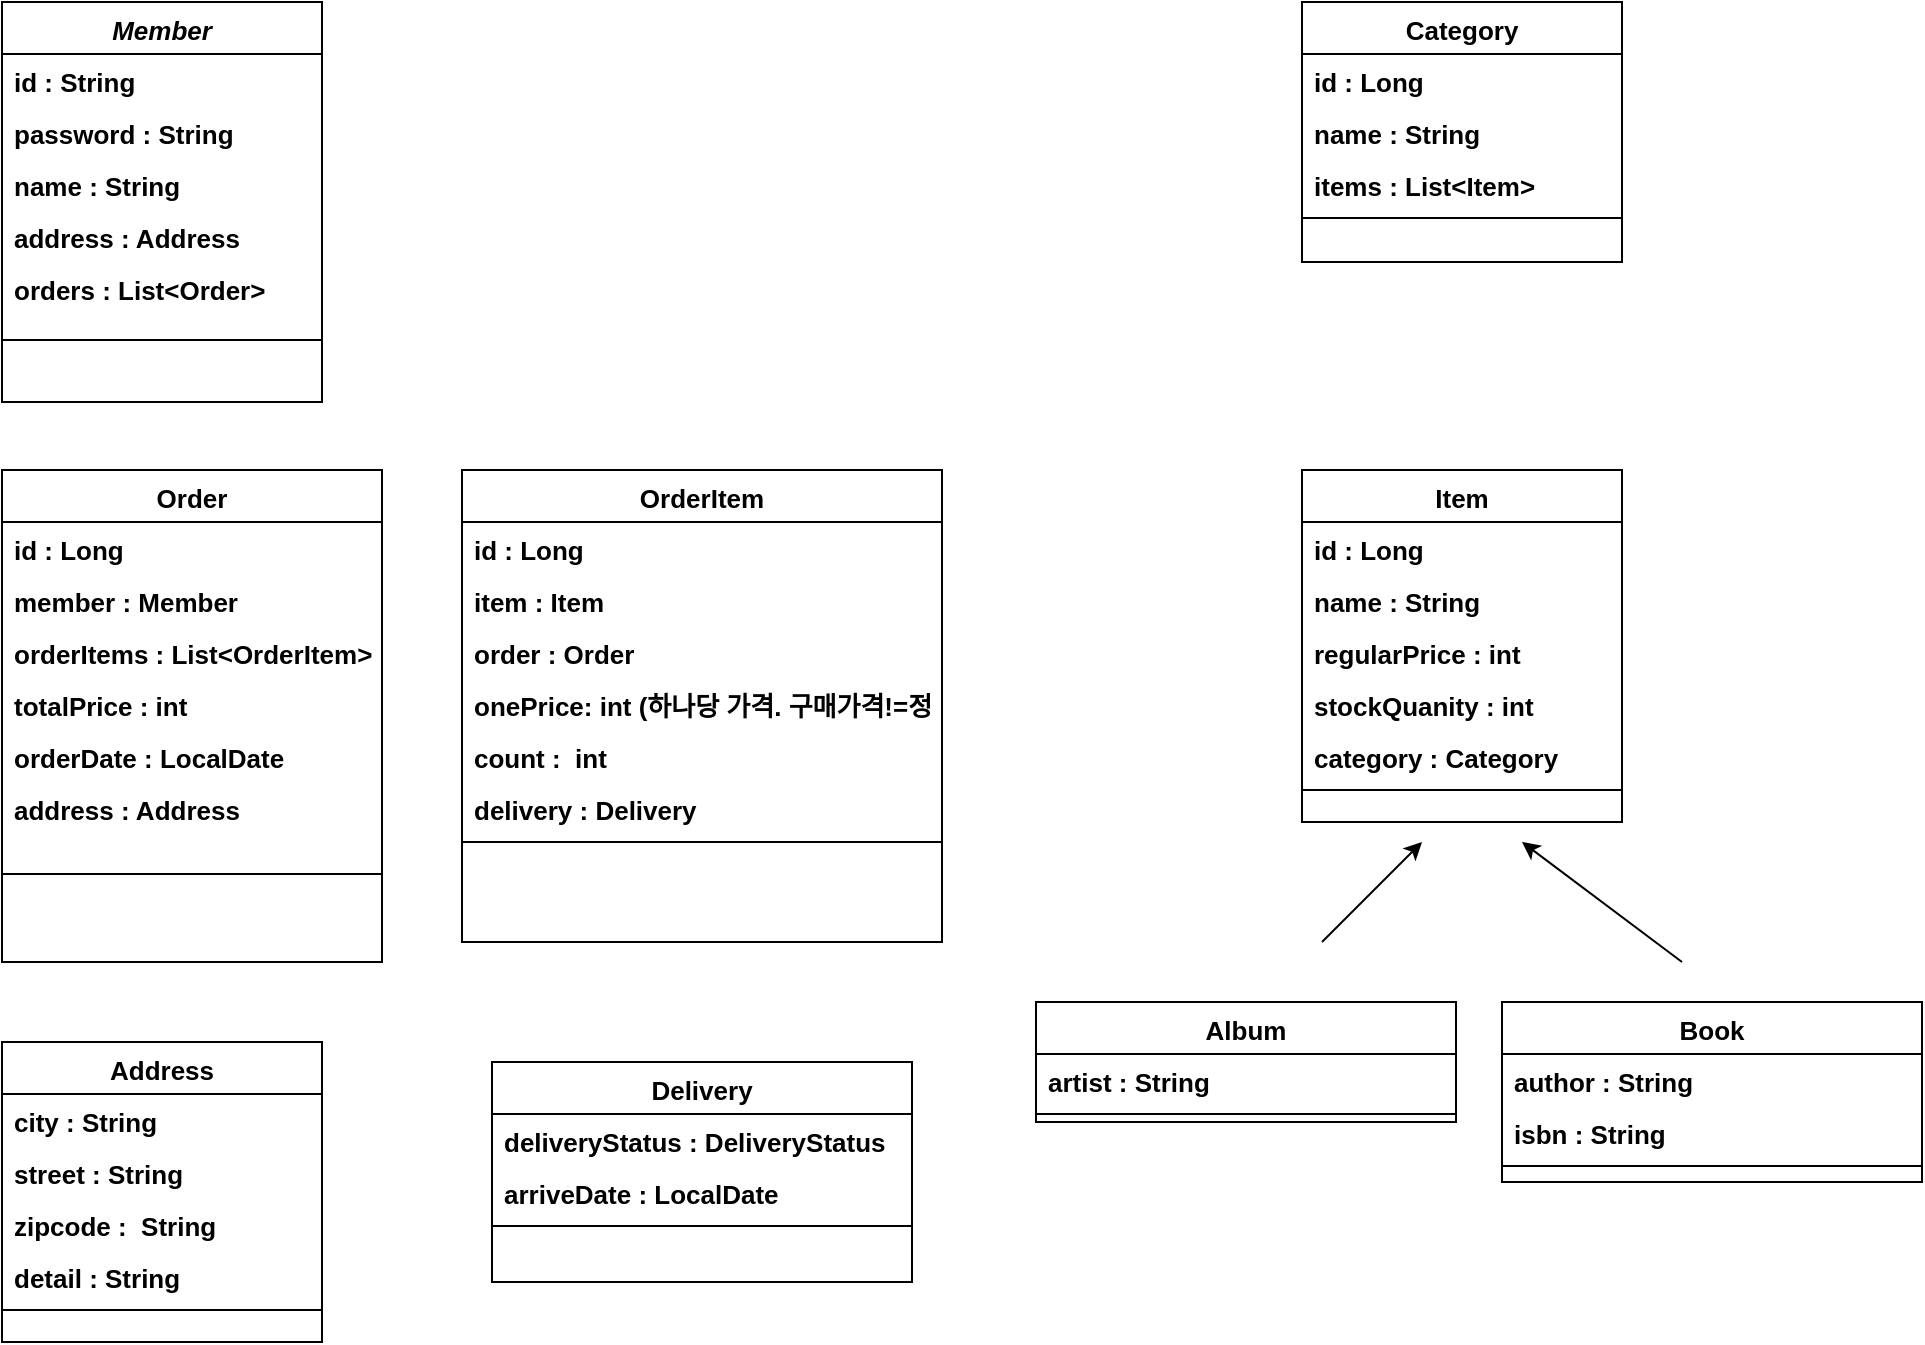 <mxfile version="24.7.17">
  <diagram id="C5RBs43oDa-KdzZeNtuy" name="Page-1">
    <mxGraphModel dx="1114" dy="558" grid="1" gridSize="10" guides="1" tooltips="1" connect="1" arrows="1" fold="1" page="1" pageScale="1" pageWidth="827" pageHeight="1169" math="0" shadow="0">
      <root>
        <mxCell id="WIyWlLk6GJQsqaUBKTNV-0" />
        <mxCell id="WIyWlLk6GJQsqaUBKTNV-1" parent="WIyWlLk6GJQsqaUBKTNV-0" />
        <mxCell id="zkfFHV4jXpPFQw0GAbJ--0" value="Member" style="swimlane;fontStyle=3;align=center;verticalAlign=top;childLayout=stackLayout;horizontal=1;startSize=26;horizontalStack=0;resizeParent=1;resizeLast=0;collapsible=1;marginBottom=0;rounded=0;shadow=0;strokeWidth=1;fontSize=13;" parent="WIyWlLk6GJQsqaUBKTNV-1" vertex="1">
          <mxGeometry x="100" y="100" width="160" height="200" as="geometry">
            <mxRectangle x="230" y="140" width="160" height="26" as="alternateBounds" />
          </mxGeometry>
        </mxCell>
        <mxCell id="zkfFHV4jXpPFQw0GAbJ--1" value="id : String" style="text;align=left;verticalAlign=top;spacingLeft=4;spacingRight=4;overflow=hidden;rotatable=0;points=[[0,0.5],[1,0.5]];portConstraint=eastwest;fontStyle=1;fontSize=13;" parent="zkfFHV4jXpPFQw0GAbJ--0" vertex="1">
          <mxGeometry y="26" width="160" height="26" as="geometry" />
        </mxCell>
        <mxCell id="zkfFHV4jXpPFQw0GAbJ--2" value="password : String" style="text;align=left;verticalAlign=top;spacingLeft=4;spacingRight=4;overflow=hidden;rotatable=0;points=[[0,0.5],[1,0.5]];portConstraint=eastwest;rounded=0;shadow=0;html=0;fontStyle=1;fontSize=13;" parent="zkfFHV4jXpPFQw0GAbJ--0" vertex="1">
          <mxGeometry y="52" width="160" height="26" as="geometry" />
        </mxCell>
        <mxCell id="Y3ihTMyihKdmrTDdgoXS-74" value="name : String" style="text;align=left;verticalAlign=top;spacingLeft=4;spacingRight=4;overflow=hidden;rotatable=0;points=[[0,0.5],[1,0.5]];portConstraint=eastwest;rounded=0;shadow=0;html=0;fontStyle=1;fontSize=13;" parent="zkfFHV4jXpPFQw0GAbJ--0" vertex="1">
          <mxGeometry y="78" width="160" height="26" as="geometry" />
        </mxCell>
        <mxCell id="NUvqkogsnVsoexLEb71k-3" value="address : Address" style="text;align=left;verticalAlign=top;spacingLeft=4;spacingRight=4;overflow=hidden;rotatable=0;points=[[0,0.5],[1,0.5]];portConstraint=eastwest;rounded=0;shadow=0;html=0;fontStyle=1;fontSize=13;" parent="zkfFHV4jXpPFQw0GAbJ--0" vertex="1">
          <mxGeometry y="104" width="160" height="26" as="geometry" />
        </mxCell>
        <mxCell id="Y3ihTMyihKdmrTDdgoXS-1" value="orders : List&lt;Order&gt;" style="text;align=left;verticalAlign=top;spacingLeft=4;spacingRight=4;overflow=hidden;rotatable=0;points=[[0,0.5],[1,0.5]];portConstraint=eastwest;rounded=0;shadow=0;html=0;fontStyle=1;fontSize=13;" parent="zkfFHV4jXpPFQw0GAbJ--0" vertex="1">
          <mxGeometry y="130" width="160" height="26" as="geometry" />
        </mxCell>
        <mxCell id="Y3ihTMyihKdmrTDdgoXS-3" value="&#xa;" style="text;align=left;verticalAlign=top;spacingLeft=4;spacingRight=4;overflow=hidden;rotatable=0;points=[[0,0.5],[1,0.5]];portConstraint=eastwest;rounded=0;shadow=0;html=0;fontStyle=1;fontSize=13;" parent="zkfFHV4jXpPFQw0GAbJ--0" vertex="1">
          <mxGeometry y="156" width="160" height="6" as="geometry" />
        </mxCell>
        <mxCell id="zkfFHV4jXpPFQw0GAbJ--4" value="" style="line;html=1;strokeWidth=1;align=left;verticalAlign=middle;spacingTop=-1;spacingLeft=3;spacingRight=3;rotatable=0;labelPosition=right;points=[];portConstraint=eastwest;fontStyle=1;fontSize=13;" parent="zkfFHV4jXpPFQw0GAbJ--0" vertex="1">
          <mxGeometry y="162" width="160" height="14" as="geometry" />
        </mxCell>
        <mxCell id="zkfFHV4jXpPFQw0GAbJ--17" value="Order" style="swimlane;fontStyle=1;align=center;verticalAlign=top;childLayout=stackLayout;horizontal=1;startSize=26;horizontalStack=0;resizeParent=1;resizeLast=0;collapsible=1;marginBottom=0;rounded=0;shadow=0;strokeWidth=1;fontSize=13;" parent="WIyWlLk6GJQsqaUBKTNV-1" vertex="1">
          <mxGeometry x="100" y="334" width="190" height="246" as="geometry">
            <mxRectangle x="550" y="140" width="160" height="26" as="alternateBounds" />
          </mxGeometry>
        </mxCell>
        <mxCell id="zkfFHV4jXpPFQw0GAbJ--18" value="id : Long" style="text;align=left;verticalAlign=top;spacingLeft=4;spacingRight=4;overflow=hidden;rotatable=0;points=[[0,0.5],[1,0.5]];portConstraint=eastwest;fontStyle=1;fontSize=13;" parent="zkfFHV4jXpPFQw0GAbJ--17" vertex="1">
          <mxGeometry y="26" width="190" height="26" as="geometry" />
        </mxCell>
        <mxCell id="zkfFHV4jXpPFQw0GAbJ--19" value="member : Member" style="text;align=left;verticalAlign=top;spacingLeft=4;spacingRight=4;overflow=hidden;rotatable=0;points=[[0,0.5],[1,0.5]];portConstraint=eastwest;rounded=0;shadow=0;html=0;fontStyle=1;fontSize=13;" parent="zkfFHV4jXpPFQw0GAbJ--17" vertex="1">
          <mxGeometry y="52" width="190" height="26" as="geometry" />
        </mxCell>
        <mxCell id="zkfFHV4jXpPFQw0GAbJ--20" value="orderItems : List&lt;OrderItem&gt;" style="text;align=left;verticalAlign=top;spacingLeft=4;spacingRight=4;overflow=hidden;rotatable=0;points=[[0,0.5],[1,0.5]];portConstraint=eastwest;rounded=0;shadow=0;html=0;fontStyle=1;fontSize=13;" parent="zkfFHV4jXpPFQw0GAbJ--17" vertex="1">
          <mxGeometry y="78" width="190" height="26" as="geometry" />
        </mxCell>
        <mxCell id="Y3ihTMyihKdmrTDdgoXS-15" value="totalPrice : int" style="text;align=left;verticalAlign=top;spacingLeft=4;spacingRight=4;overflow=hidden;rotatable=0;points=[[0,0.5],[1,0.5]];portConstraint=eastwest;rounded=0;shadow=0;html=0;fontStyle=1;fontSize=13;" parent="zkfFHV4jXpPFQw0GAbJ--17" vertex="1">
          <mxGeometry y="104" width="190" height="26" as="geometry" />
        </mxCell>
        <mxCell id="zkfFHV4jXpPFQw0GAbJ--22" value="orderDate : LocalDate" style="text;align=left;verticalAlign=top;spacingLeft=4;spacingRight=4;overflow=hidden;rotatable=0;points=[[0,0.5],[1,0.5]];portConstraint=eastwest;rounded=0;shadow=0;html=0;fontStyle=1;fontSize=13;" parent="zkfFHV4jXpPFQw0GAbJ--17" vertex="1">
          <mxGeometry y="130" width="190" height="26" as="geometry" />
        </mxCell>
        <mxCell id="NUvqkogsnVsoexLEb71k-6" value="address : Address" style="text;align=left;verticalAlign=top;spacingLeft=4;spacingRight=4;overflow=hidden;rotatable=0;points=[[0,0.5],[1,0.5]];portConstraint=eastwest;rounded=0;shadow=0;html=0;fontStyle=1;fontSize=13;" parent="zkfFHV4jXpPFQw0GAbJ--17" vertex="1">
          <mxGeometry y="156" width="190" height="26" as="geometry" />
        </mxCell>
        <mxCell id="zkfFHV4jXpPFQw0GAbJ--23" value="" style="line;html=1;strokeWidth=1;align=left;verticalAlign=middle;spacingTop=-1;spacingLeft=3;spacingRight=3;rotatable=0;labelPosition=right;points=[];portConstraint=eastwest;fontStyle=1;fontSize=13;" parent="zkfFHV4jXpPFQw0GAbJ--17" vertex="1">
          <mxGeometry y="182" width="190" height="40" as="geometry" />
        </mxCell>
        <mxCell id="Y3ihTMyihKdmrTDdgoXS-6" value="OrderItem" style="swimlane;fontStyle=1;align=center;verticalAlign=top;childLayout=stackLayout;horizontal=1;startSize=26;horizontalStack=0;resizeParent=1;resizeLast=0;collapsible=1;marginBottom=0;rounded=0;shadow=0;strokeWidth=1;fontSize=13;" parent="WIyWlLk6GJQsqaUBKTNV-1" vertex="1">
          <mxGeometry x="330" y="334" width="240" height="236" as="geometry">
            <mxRectangle x="550" y="140" width="160" height="26" as="alternateBounds" />
          </mxGeometry>
        </mxCell>
        <mxCell id="Y3ihTMyihKdmrTDdgoXS-7" value="id : Long" style="text;align=left;verticalAlign=top;spacingLeft=4;spacingRight=4;overflow=hidden;rotatable=0;points=[[0,0.5],[1,0.5]];portConstraint=eastwest;fontStyle=1;fontSize=13;" parent="Y3ihTMyihKdmrTDdgoXS-6" vertex="1">
          <mxGeometry y="26" width="240" height="26" as="geometry" />
        </mxCell>
        <mxCell id="Y3ihTMyihKdmrTDdgoXS-8" value="item : Item" style="text;align=left;verticalAlign=top;spacingLeft=4;spacingRight=4;overflow=hidden;rotatable=0;points=[[0,0.5],[1,0.5]];portConstraint=eastwest;rounded=0;shadow=0;html=0;fontStyle=1;fontSize=13;" parent="Y3ihTMyihKdmrTDdgoXS-6" vertex="1">
          <mxGeometry y="52" width="240" height="26" as="geometry" />
        </mxCell>
        <mxCell id="Y3ihTMyihKdmrTDdgoXS-9" value="order : Order" style="text;align=left;verticalAlign=top;spacingLeft=4;spacingRight=4;overflow=hidden;rotatable=0;points=[[0,0.5],[1,0.5]];portConstraint=eastwest;rounded=0;shadow=0;html=0;fontStyle=1;fontSize=13;" parent="Y3ihTMyihKdmrTDdgoXS-6" vertex="1">
          <mxGeometry y="78" width="240" height="26" as="geometry" />
        </mxCell>
        <mxCell id="Y3ihTMyihKdmrTDdgoXS-11" value="onePrice: int (하나당 가격. 구매가격!=정가,)" style="text;align=left;verticalAlign=top;spacingLeft=4;spacingRight=4;overflow=hidden;rotatable=0;points=[[0,0.5],[1,0.5]];portConstraint=eastwest;rounded=0;shadow=0;html=0;fontStyle=1;fontSize=13;" parent="Y3ihTMyihKdmrTDdgoXS-6" vertex="1">
          <mxGeometry y="104" width="240" height="26" as="geometry" />
        </mxCell>
        <mxCell id="Y3ihTMyihKdmrTDdgoXS-12" value="count :  int" style="text;align=left;verticalAlign=top;spacingLeft=4;spacingRight=4;overflow=hidden;rotatable=0;points=[[0,0.5],[1,0.5]];portConstraint=eastwest;rounded=0;shadow=0;html=0;fontStyle=1;fontSize=13;" parent="Y3ihTMyihKdmrTDdgoXS-6" vertex="1">
          <mxGeometry y="130" width="240" height="26" as="geometry" />
        </mxCell>
        <mxCell id="dnxY_stw0GQHL3rluRus-0" value="delivery : Delivery" style="text;align=left;verticalAlign=top;spacingLeft=4;spacingRight=4;overflow=hidden;rotatable=0;points=[[0,0.5],[1,0.5]];portConstraint=eastwest;rounded=0;shadow=0;html=0;fontSize=13;fontStyle=1" parent="Y3ihTMyihKdmrTDdgoXS-6" vertex="1">
          <mxGeometry y="156" width="240" height="26" as="geometry" />
        </mxCell>
        <mxCell id="Y3ihTMyihKdmrTDdgoXS-13" value="" style="line;html=1;strokeWidth=1;align=left;verticalAlign=middle;spacingTop=-1;spacingLeft=3;spacingRight=3;rotatable=0;labelPosition=right;points=[];portConstraint=eastwest;fontStyle=1;fontSize=13;" parent="Y3ihTMyihKdmrTDdgoXS-6" vertex="1">
          <mxGeometry y="182" width="240" height="8" as="geometry" />
        </mxCell>
        <mxCell id="Y3ihTMyihKdmrTDdgoXS-46" value="Item" style="swimlane;fontStyle=1;align=center;verticalAlign=top;childLayout=stackLayout;horizontal=1;startSize=26;horizontalStack=0;resizeParent=1;resizeLast=0;collapsible=1;marginBottom=0;rounded=0;shadow=0;strokeWidth=1;fontSize=13;" parent="WIyWlLk6GJQsqaUBKTNV-1" vertex="1">
          <mxGeometry x="750" y="334" width="160" height="176" as="geometry">
            <mxRectangle x="550" y="140" width="160" height="26" as="alternateBounds" />
          </mxGeometry>
        </mxCell>
        <mxCell id="Y3ihTMyihKdmrTDdgoXS-47" value="id : Long" style="text;align=left;verticalAlign=top;spacingLeft=4;spacingRight=4;overflow=hidden;rotatable=0;points=[[0,0.5],[1,0.5]];portConstraint=eastwest;fontStyle=1;fontSize=13;" parent="Y3ihTMyihKdmrTDdgoXS-46" vertex="1">
          <mxGeometry y="26" width="160" height="26" as="geometry" />
        </mxCell>
        <mxCell id="Y3ihTMyihKdmrTDdgoXS-48" value="name : String" style="text;align=left;verticalAlign=top;spacingLeft=4;spacingRight=4;overflow=hidden;rotatable=0;points=[[0,0.5],[1,0.5]];portConstraint=eastwest;rounded=0;shadow=0;html=0;fontStyle=1;fontSize=13;" parent="Y3ihTMyihKdmrTDdgoXS-46" vertex="1">
          <mxGeometry y="52" width="160" height="26" as="geometry" />
        </mxCell>
        <mxCell id="Y3ihTMyihKdmrTDdgoXS-49" value="regularPrice : int" style="text;align=left;verticalAlign=top;spacingLeft=4;spacingRight=4;overflow=hidden;rotatable=0;points=[[0,0.5],[1,0.5]];portConstraint=eastwest;rounded=0;shadow=0;html=0;fontStyle=1;fontSize=13;" parent="Y3ihTMyihKdmrTDdgoXS-46" vertex="1">
          <mxGeometry y="78" width="160" height="26" as="geometry" />
        </mxCell>
        <mxCell id="Y3ihTMyihKdmrTDdgoXS-52" value="stockQuanity : int" style="text;align=left;verticalAlign=top;spacingLeft=4;spacingRight=4;overflow=hidden;rotatable=0;points=[[0,0.5],[1,0.5]];portConstraint=eastwest;rounded=0;shadow=0;html=0;fontStyle=1;fontSize=13;" parent="Y3ihTMyihKdmrTDdgoXS-46" vertex="1">
          <mxGeometry y="104" width="160" height="26" as="geometry" />
        </mxCell>
        <mxCell id="yf7TrQUJ1zs3BwGpzPaG-16" value="category : Category" style="text;align=left;verticalAlign=top;spacingLeft=4;spacingRight=4;overflow=hidden;rotatable=0;points=[[0,0.5],[1,0.5]];portConstraint=eastwest;rounded=0;shadow=0;html=0;fontStyle=1;fontSize=13;" parent="Y3ihTMyihKdmrTDdgoXS-46" vertex="1">
          <mxGeometry y="130" width="160" height="26" as="geometry" />
        </mxCell>
        <mxCell id="Y3ihTMyihKdmrTDdgoXS-53" value="" style="line;html=1;strokeWidth=1;align=left;verticalAlign=middle;spacingTop=-1;spacingLeft=3;spacingRight=3;rotatable=0;labelPosition=right;points=[];portConstraint=eastwest;fontStyle=1;fontSize=13;" parent="Y3ihTMyihKdmrTDdgoXS-46" vertex="1">
          <mxGeometry y="156" width="160" height="8" as="geometry" />
        </mxCell>
        <mxCell id="yf7TrQUJ1zs3BwGpzPaG-0" value="Address" style="swimlane;fontStyle=1;align=center;verticalAlign=top;childLayout=stackLayout;horizontal=1;startSize=26;horizontalStack=0;resizeParent=1;resizeLast=0;collapsible=1;marginBottom=0;rounded=0;shadow=0;strokeWidth=1;fontSize=13;" parent="WIyWlLk6GJQsqaUBKTNV-1" vertex="1">
          <mxGeometry x="100" y="620" width="160" height="150" as="geometry">
            <mxRectangle x="550" y="140" width="160" height="26" as="alternateBounds" />
          </mxGeometry>
        </mxCell>
        <mxCell id="yf7TrQUJ1zs3BwGpzPaG-1" value="city : String" style="text;align=left;verticalAlign=top;spacingLeft=4;spacingRight=4;overflow=hidden;rotatable=0;points=[[0,0.5],[1,0.5]];portConstraint=eastwest;fontStyle=1;fontSize=13;" parent="yf7TrQUJ1zs3BwGpzPaG-0" vertex="1">
          <mxGeometry y="26" width="160" height="26" as="geometry" />
        </mxCell>
        <mxCell id="yf7TrQUJ1zs3BwGpzPaG-2" value="street : String" style="text;align=left;verticalAlign=top;spacingLeft=4;spacingRight=4;overflow=hidden;rotatable=0;points=[[0,0.5],[1,0.5]];portConstraint=eastwest;rounded=0;shadow=0;html=0;fontStyle=1;fontSize=13;" parent="yf7TrQUJ1zs3BwGpzPaG-0" vertex="1">
          <mxGeometry y="52" width="160" height="26" as="geometry" />
        </mxCell>
        <mxCell id="yf7TrQUJ1zs3BwGpzPaG-3" value="zipcode :  String" style="text;align=left;verticalAlign=top;spacingLeft=4;spacingRight=4;overflow=hidden;rotatable=0;points=[[0,0.5],[1,0.5]];portConstraint=eastwest;rounded=0;shadow=0;html=0;fontStyle=1;fontSize=13;" parent="yf7TrQUJ1zs3BwGpzPaG-0" vertex="1">
          <mxGeometry y="78" width="160" height="26" as="geometry" />
        </mxCell>
        <mxCell id="yf7TrQUJ1zs3BwGpzPaG-4" value="detail : String" style="text;align=left;verticalAlign=top;spacingLeft=4;spacingRight=4;overflow=hidden;rotatable=0;points=[[0,0.5],[1,0.5]];portConstraint=eastwest;rounded=0;shadow=0;html=0;fontStyle=1;fontSize=13;" parent="yf7TrQUJ1zs3BwGpzPaG-0" vertex="1">
          <mxGeometry y="104" width="160" height="26" as="geometry" />
        </mxCell>
        <mxCell id="yf7TrQUJ1zs3BwGpzPaG-5" value="" style="line;html=1;strokeWidth=1;align=left;verticalAlign=middle;spacingTop=-1;spacingLeft=3;spacingRight=3;rotatable=0;labelPosition=right;points=[];portConstraint=eastwest;fontStyle=1;fontSize=13;" parent="yf7TrQUJ1zs3BwGpzPaG-0" vertex="1">
          <mxGeometry y="130" width="160" height="8" as="geometry" />
        </mxCell>
        <mxCell id="yf7TrQUJ1zs3BwGpzPaG-6" value="Delivery" style="swimlane;fontStyle=1;align=center;verticalAlign=top;childLayout=stackLayout;horizontal=1;startSize=26;horizontalStack=0;resizeParent=1;resizeLast=0;collapsible=1;marginBottom=0;rounded=0;shadow=0;strokeWidth=1;fontSize=13;" parent="WIyWlLk6GJQsqaUBKTNV-1" vertex="1">
          <mxGeometry x="345" y="630" width="210" height="110" as="geometry">
            <mxRectangle x="550" y="140" width="160" height="26" as="alternateBounds" />
          </mxGeometry>
        </mxCell>
        <mxCell id="yf7TrQUJ1zs3BwGpzPaG-8" value="deliveryStatus : DeliveryStatus" style="text;align=left;verticalAlign=top;spacingLeft=4;spacingRight=4;overflow=hidden;rotatable=0;points=[[0,0.5],[1,0.5]];portConstraint=eastwest;rounded=0;shadow=0;html=0;fontStyle=1;fontSize=13;" parent="yf7TrQUJ1zs3BwGpzPaG-6" vertex="1">
          <mxGeometry y="26" width="210" height="26" as="geometry" />
        </mxCell>
        <mxCell id="yf7TrQUJ1zs3BwGpzPaG-9" value="arriveDate : LocalDate" style="text;align=left;verticalAlign=top;spacingLeft=4;spacingRight=4;overflow=hidden;rotatable=0;points=[[0,0.5],[1,0.5]];portConstraint=eastwest;rounded=0;shadow=0;html=0;fontStyle=1;fontSize=13;" parent="yf7TrQUJ1zs3BwGpzPaG-6" vertex="1">
          <mxGeometry y="52" width="210" height="26" as="geometry" />
        </mxCell>
        <mxCell id="yf7TrQUJ1zs3BwGpzPaG-10" value="" style="line;html=1;strokeWidth=1;align=left;verticalAlign=middle;spacingTop=-1;spacingLeft=3;spacingRight=3;rotatable=0;labelPosition=right;points=[];portConstraint=eastwest;fontStyle=1;fontSize=13;" parent="yf7TrQUJ1zs3BwGpzPaG-6" vertex="1">
          <mxGeometry y="78" width="210" height="8" as="geometry" />
        </mxCell>
        <mxCell id="yf7TrQUJ1zs3BwGpzPaG-11" value="Category" style="swimlane;fontStyle=1;align=center;verticalAlign=top;childLayout=stackLayout;horizontal=1;startSize=26;horizontalStack=0;resizeParent=1;resizeLast=0;collapsible=1;marginBottom=0;rounded=0;shadow=0;strokeWidth=1;fontSize=13;" parent="WIyWlLk6GJQsqaUBKTNV-1" vertex="1">
          <mxGeometry x="750" y="100" width="160" height="130" as="geometry">
            <mxRectangle x="550" y="140" width="160" height="26" as="alternateBounds" />
          </mxGeometry>
        </mxCell>
        <mxCell id="yf7TrQUJ1zs3BwGpzPaG-12" value="id : Long" style="text;align=left;verticalAlign=top;spacingLeft=4;spacingRight=4;overflow=hidden;rotatable=0;points=[[0,0.5],[1,0.5]];portConstraint=eastwest;fontStyle=1;fontSize=13;" parent="yf7TrQUJ1zs3BwGpzPaG-11" vertex="1">
          <mxGeometry y="26" width="160" height="26" as="geometry" />
        </mxCell>
        <mxCell id="yf7TrQUJ1zs3BwGpzPaG-13" value="name : String" style="text;align=left;verticalAlign=top;spacingLeft=4;spacingRight=4;overflow=hidden;rotatable=0;points=[[0,0.5],[1,0.5]];portConstraint=eastwest;rounded=0;shadow=0;html=0;fontStyle=1;fontSize=13;" parent="yf7TrQUJ1zs3BwGpzPaG-11" vertex="1">
          <mxGeometry y="52" width="160" height="26" as="geometry" />
        </mxCell>
        <mxCell id="yf7TrQUJ1zs3BwGpzPaG-14" value="items : List&lt;Item&gt;" style="text;align=left;verticalAlign=top;spacingLeft=4;spacingRight=4;overflow=hidden;rotatable=0;points=[[0,0.5],[1,0.5]];portConstraint=eastwest;rounded=0;shadow=0;html=0;fontStyle=1;fontSize=13;" parent="yf7TrQUJ1zs3BwGpzPaG-11" vertex="1">
          <mxGeometry y="78" width="160" height="26" as="geometry" />
        </mxCell>
        <mxCell id="yf7TrQUJ1zs3BwGpzPaG-15" value="" style="line;html=1;strokeWidth=1;align=left;verticalAlign=middle;spacingTop=-1;spacingLeft=3;spacingRight=3;rotatable=0;labelPosition=right;points=[];portConstraint=eastwest;fontStyle=1;fontSize=13;" parent="yf7TrQUJ1zs3BwGpzPaG-11" vertex="1">
          <mxGeometry y="104" width="160" height="8" as="geometry" />
        </mxCell>
        <mxCell id="cFG15RbYSHdfmpv2bz4--0" value="Book" style="swimlane;fontStyle=1;align=center;verticalAlign=top;childLayout=stackLayout;horizontal=1;startSize=26;horizontalStack=0;resizeParent=1;resizeLast=0;collapsible=1;marginBottom=0;rounded=0;shadow=0;strokeWidth=1;fontSize=13;" vertex="1" parent="WIyWlLk6GJQsqaUBKTNV-1">
          <mxGeometry x="850" y="600" width="210" height="90" as="geometry">
            <mxRectangle x="550" y="140" width="160" height="26" as="alternateBounds" />
          </mxGeometry>
        </mxCell>
        <mxCell id="cFG15RbYSHdfmpv2bz4--1" value="author : String&#xa;" style="text;align=left;verticalAlign=top;spacingLeft=4;spacingRight=4;overflow=hidden;rotatable=0;points=[[0,0.5],[1,0.5]];portConstraint=eastwest;rounded=0;shadow=0;html=0;fontStyle=1;fontSize=13;" vertex="1" parent="cFG15RbYSHdfmpv2bz4--0">
          <mxGeometry y="26" width="210" height="26" as="geometry" />
        </mxCell>
        <mxCell id="cFG15RbYSHdfmpv2bz4--2" value="isbn : String" style="text;align=left;verticalAlign=top;spacingLeft=4;spacingRight=4;overflow=hidden;rotatable=0;points=[[0,0.5],[1,0.5]];portConstraint=eastwest;rounded=0;shadow=0;html=0;fontStyle=1;fontSize=13;" vertex="1" parent="cFG15RbYSHdfmpv2bz4--0">
          <mxGeometry y="52" width="210" height="26" as="geometry" />
        </mxCell>
        <mxCell id="cFG15RbYSHdfmpv2bz4--3" value="" style="line;html=1;strokeWidth=1;align=left;verticalAlign=middle;spacingTop=-1;spacingLeft=3;spacingRight=3;rotatable=0;labelPosition=right;points=[];portConstraint=eastwest;fontStyle=1;fontSize=13;" vertex="1" parent="cFG15RbYSHdfmpv2bz4--0">
          <mxGeometry y="78" width="210" height="8" as="geometry" />
        </mxCell>
        <mxCell id="cFG15RbYSHdfmpv2bz4--4" value="Album" style="swimlane;fontStyle=1;align=center;verticalAlign=top;childLayout=stackLayout;horizontal=1;startSize=26;horizontalStack=0;resizeParent=1;resizeLast=0;collapsible=1;marginBottom=0;rounded=0;shadow=0;strokeWidth=1;fontSize=13;" vertex="1" parent="WIyWlLk6GJQsqaUBKTNV-1">
          <mxGeometry x="617" y="600" width="210" height="60" as="geometry">
            <mxRectangle x="550" y="140" width="160" height="26" as="alternateBounds" />
          </mxGeometry>
        </mxCell>
        <mxCell id="cFG15RbYSHdfmpv2bz4--5" value="artist : String" style="text;align=left;verticalAlign=top;spacingLeft=4;spacingRight=4;overflow=hidden;rotatable=0;points=[[0,0.5],[1,0.5]];portConstraint=eastwest;rounded=0;shadow=0;html=0;fontStyle=1;fontSize=13;" vertex="1" parent="cFG15RbYSHdfmpv2bz4--4">
          <mxGeometry y="26" width="210" height="26" as="geometry" />
        </mxCell>
        <mxCell id="cFG15RbYSHdfmpv2bz4--7" value="" style="line;html=1;strokeWidth=1;align=left;verticalAlign=middle;spacingTop=-1;spacingLeft=3;spacingRight=3;rotatable=0;labelPosition=right;points=[];portConstraint=eastwest;fontStyle=1;fontSize=13;" vertex="1" parent="cFG15RbYSHdfmpv2bz4--4">
          <mxGeometry y="52" width="210" height="8" as="geometry" />
        </mxCell>
        <mxCell id="cFG15RbYSHdfmpv2bz4--12" value="" style="endArrow=classic;html=1;rounded=0;" edge="1" parent="WIyWlLk6GJQsqaUBKTNV-1">
          <mxGeometry width="50" height="50" relative="1" as="geometry">
            <mxPoint x="760" y="570" as="sourcePoint" />
            <mxPoint x="810" y="520" as="targetPoint" />
          </mxGeometry>
        </mxCell>
        <mxCell id="cFG15RbYSHdfmpv2bz4--13" value="" style="endArrow=classic;html=1;rounded=0;" edge="1" parent="WIyWlLk6GJQsqaUBKTNV-1">
          <mxGeometry width="50" height="50" relative="1" as="geometry">
            <mxPoint x="940" y="580" as="sourcePoint" />
            <mxPoint x="860" y="520" as="targetPoint" />
          </mxGeometry>
        </mxCell>
      </root>
    </mxGraphModel>
  </diagram>
</mxfile>
